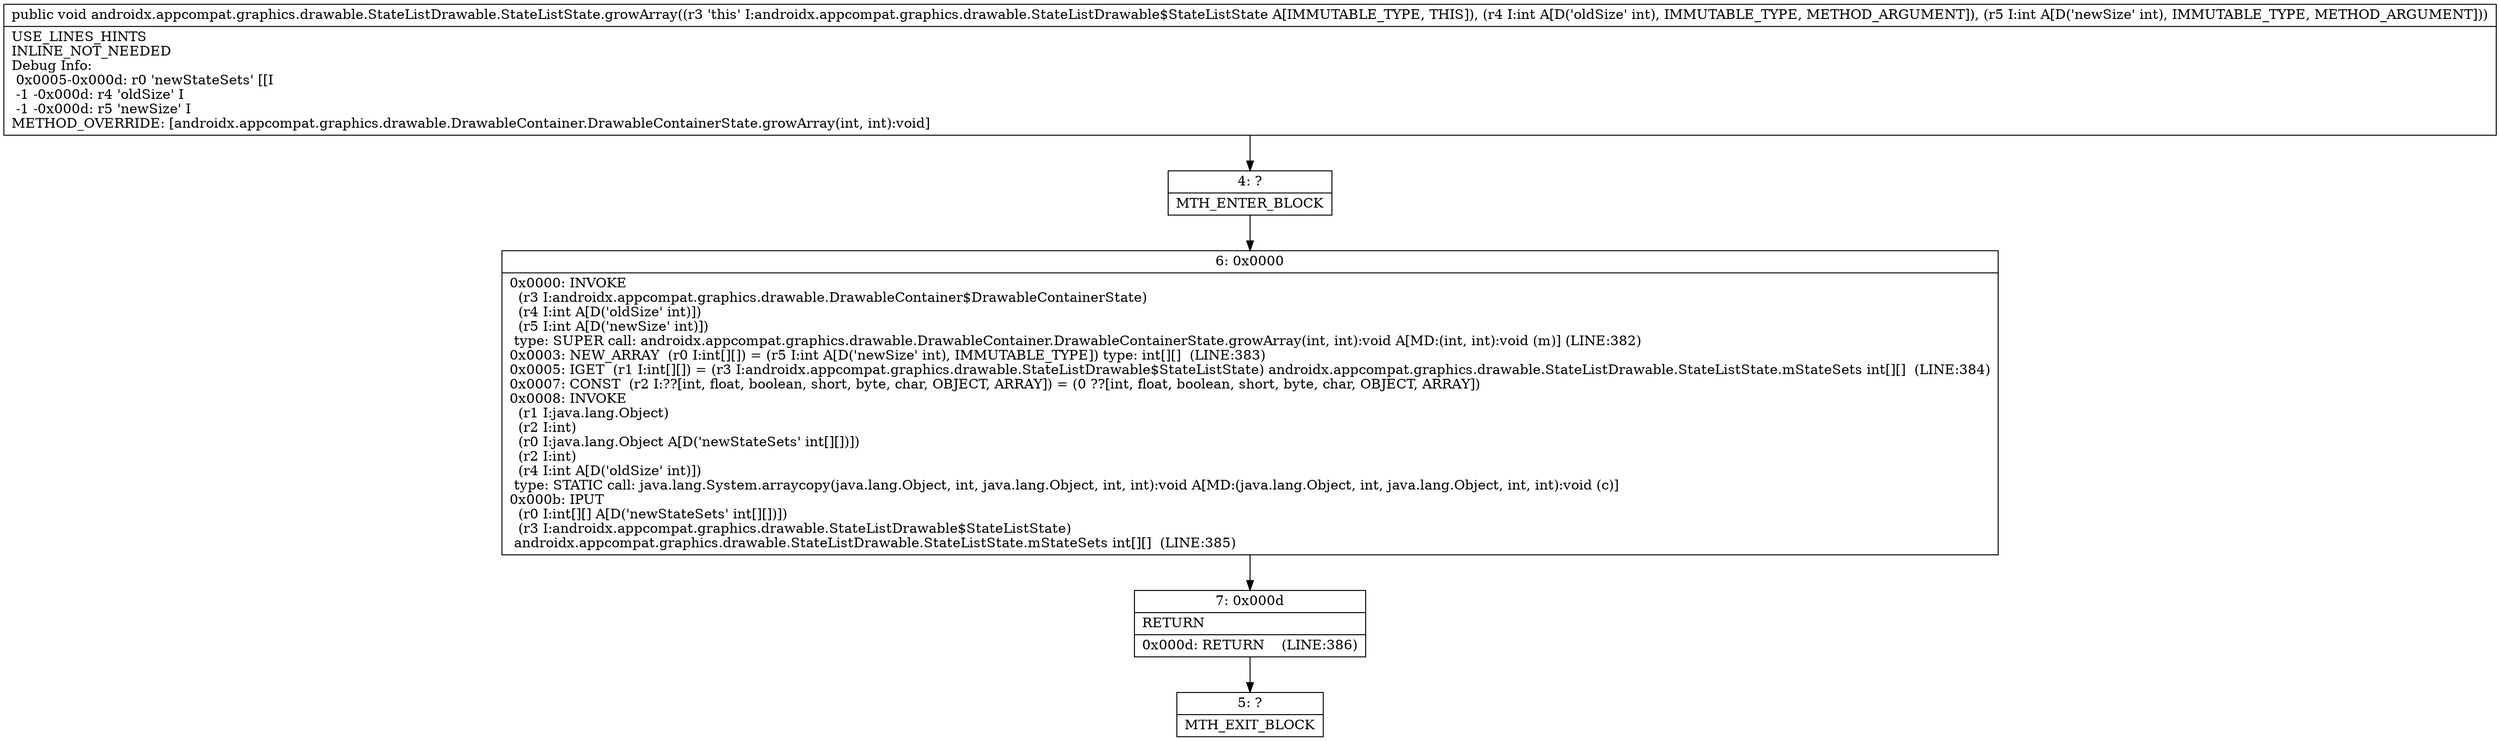 digraph "CFG forandroidx.appcompat.graphics.drawable.StateListDrawable.StateListState.growArray(II)V" {
Node_4 [shape=record,label="{4\:\ ?|MTH_ENTER_BLOCK\l}"];
Node_6 [shape=record,label="{6\:\ 0x0000|0x0000: INVOKE  \l  (r3 I:androidx.appcompat.graphics.drawable.DrawableContainer$DrawableContainerState)\l  (r4 I:int A[D('oldSize' int)])\l  (r5 I:int A[D('newSize' int)])\l type: SUPER call: androidx.appcompat.graphics.drawable.DrawableContainer.DrawableContainerState.growArray(int, int):void A[MD:(int, int):void (m)] (LINE:382)\l0x0003: NEW_ARRAY  (r0 I:int[][]) = (r5 I:int A[D('newSize' int), IMMUTABLE_TYPE]) type: int[][]  (LINE:383)\l0x0005: IGET  (r1 I:int[][]) = (r3 I:androidx.appcompat.graphics.drawable.StateListDrawable$StateListState) androidx.appcompat.graphics.drawable.StateListDrawable.StateListState.mStateSets int[][]  (LINE:384)\l0x0007: CONST  (r2 I:??[int, float, boolean, short, byte, char, OBJECT, ARRAY]) = (0 ??[int, float, boolean, short, byte, char, OBJECT, ARRAY]) \l0x0008: INVOKE  \l  (r1 I:java.lang.Object)\l  (r2 I:int)\l  (r0 I:java.lang.Object A[D('newStateSets' int[][])])\l  (r2 I:int)\l  (r4 I:int A[D('oldSize' int)])\l type: STATIC call: java.lang.System.arraycopy(java.lang.Object, int, java.lang.Object, int, int):void A[MD:(java.lang.Object, int, java.lang.Object, int, int):void (c)]\l0x000b: IPUT  \l  (r0 I:int[][] A[D('newStateSets' int[][])])\l  (r3 I:androidx.appcompat.graphics.drawable.StateListDrawable$StateListState)\l androidx.appcompat.graphics.drawable.StateListDrawable.StateListState.mStateSets int[][]  (LINE:385)\l}"];
Node_7 [shape=record,label="{7\:\ 0x000d|RETURN\l|0x000d: RETURN    (LINE:386)\l}"];
Node_5 [shape=record,label="{5\:\ ?|MTH_EXIT_BLOCK\l}"];
MethodNode[shape=record,label="{public void androidx.appcompat.graphics.drawable.StateListDrawable.StateListState.growArray((r3 'this' I:androidx.appcompat.graphics.drawable.StateListDrawable$StateListState A[IMMUTABLE_TYPE, THIS]), (r4 I:int A[D('oldSize' int), IMMUTABLE_TYPE, METHOD_ARGUMENT]), (r5 I:int A[D('newSize' int), IMMUTABLE_TYPE, METHOD_ARGUMENT]))  | USE_LINES_HINTS\lINLINE_NOT_NEEDED\lDebug Info:\l  0x0005\-0x000d: r0 'newStateSets' [[I\l  \-1 \-0x000d: r4 'oldSize' I\l  \-1 \-0x000d: r5 'newSize' I\lMETHOD_OVERRIDE: [androidx.appcompat.graphics.drawable.DrawableContainer.DrawableContainerState.growArray(int, int):void]\l}"];
MethodNode -> Node_4;Node_4 -> Node_6;
Node_6 -> Node_7;
Node_7 -> Node_5;
}

